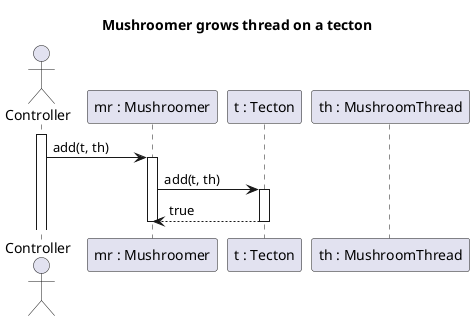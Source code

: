 @startuml Mushroomer grows thread on a tecton
title Mushroomer grows thread on a tecton

actor Controller
participant "mr : Mushroomer" as MR
participant "t : Tecton" as T
participant "th : MushroomThread" as TH

activate Controller
Controller -> MR : add(t, th)
activate MR

MR -> T : add(t, th)
activate T

MR <-- T : true
deactivate T

deactivate MR
@enduml